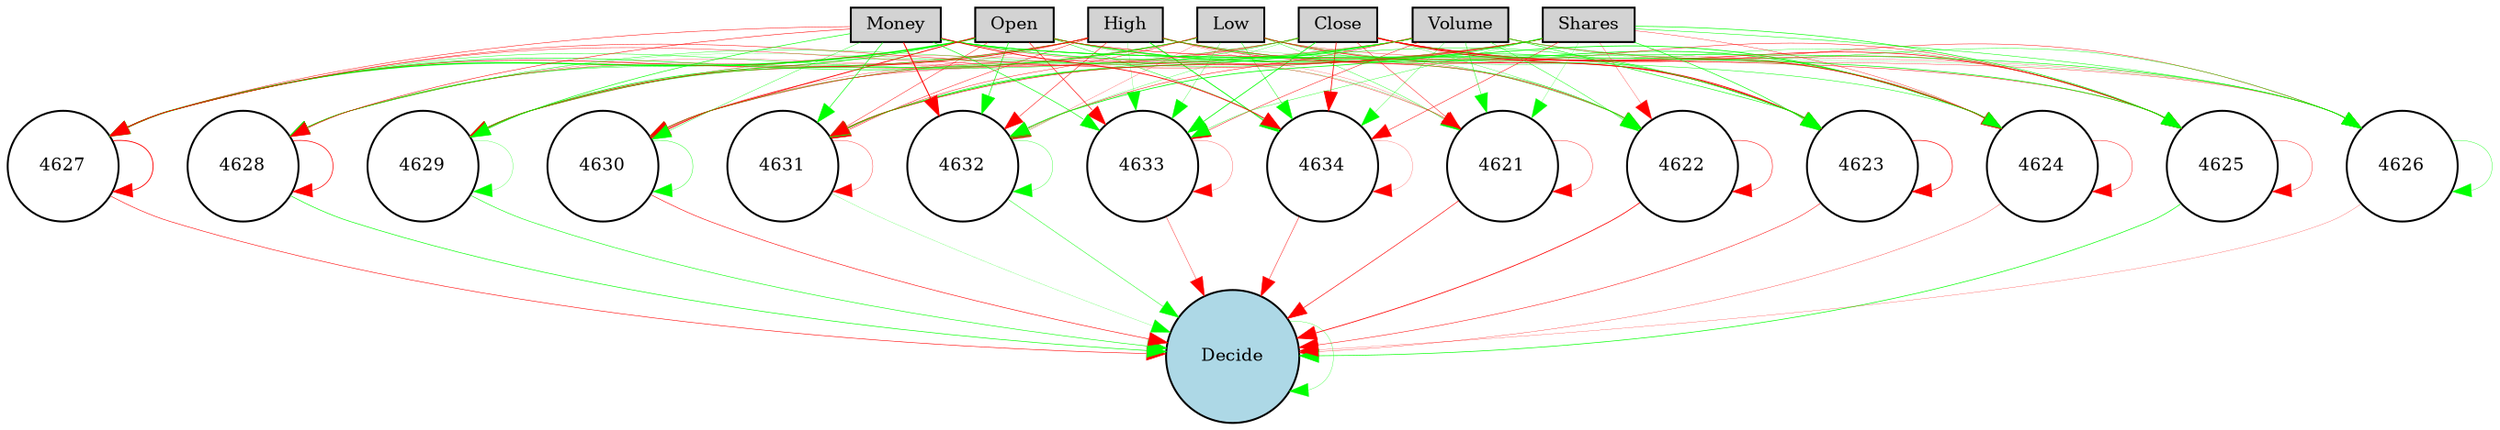 digraph {
	node [fontsize=9 height=0.2 shape=circle width=0.2]
	Open [fillcolor=lightgray shape=box style=filled]
	High [fillcolor=lightgray shape=box style=filled]
	Low [fillcolor=lightgray shape=box style=filled]
	Close [fillcolor=lightgray shape=box style=filled]
	Volume [fillcolor=lightgray shape=box style=filled]
	Shares [fillcolor=lightgray shape=box style=filled]
	Money [fillcolor=lightgray shape=box style=filled]
	Decide [fillcolor=lightblue style=filled]
	4621 [fillcolor=white style=filled]
	4622 [fillcolor=white style=filled]
	4623 [fillcolor=white style=filled]
	4624 [fillcolor=white style=filled]
	4625 [fillcolor=white style=filled]
	4626 [fillcolor=white style=filled]
	4627 [fillcolor=white style=filled]
	4628 [fillcolor=white style=filled]
	4629 [fillcolor=white style=filled]
	4630 [fillcolor=white style=filled]
	4631 [fillcolor=white style=filled]
	4632 [fillcolor=white style=filled]
	4633 [fillcolor=white style=filled]
	4634 [fillcolor=white style=filled]
	Open -> 4621 [color=green penwidth=0.11046631007949757 style=solid]
	Open -> 4622 [color=red penwidth=0.13806806005882472 style=solid]
	Open -> 4623 [color=green penwidth=0.31806668197913757 style=solid]
	Open -> 4624 [color=green penwidth=0.4049927528984665 style=solid]
	Open -> 4625 [color=red penwidth=0.23852061008364503 style=solid]
	Open -> 4626 [color=red penwidth=0.12158863552319761 style=solid]
	Open -> 4627 [color=green penwidth=0.6742416564191973 style=solid]
	Open -> 4628 [color=green penwidth=0.211671561444178 style=solid]
	Open -> 4629 [color=green penwidth=0.37926760835950946 style=solid]
	Open -> 4630 [color=red penwidth=0.4549397234639092 style=solid]
	Open -> 4631 [color=red penwidth=0.2231690372491986 style=solid]
	Open -> 4632 [color=green penwidth=0.32970847950148785 style=solid]
	Open -> 4633 [color=red penwidth=0.31331369601813996 style=solid]
	Open -> 4634 [color=green penwidth=0.24449923273266813 style=solid]
	High -> 4621 [color=red penwidth=0.10748101526681508 style=solid]
	High -> 4622 [color=red penwidth=0.3055937989527828 style=solid]
	High -> 4623 [color=green penwidth=0.1264344222493846 style=solid]
	High -> 4624 [color=green penwidth=0.37407284662341433 style=solid]
	High -> 4625 [color=red penwidth=0.22891210998646147 style=solid]
	High -> 4626 [color=green penwidth=0.10142260248182104 style=solid]
	High -> 4627 [color=red penwidth=0.3059158680885713 style=solid]
	High -> 4628 [color=green penwidth=0.2561339342194572 style=solid]
	High -> 4629 [color=red penwidth=0.40926644075369245 style=solid]
	High -> 4630 [color=red penwidth=0.14476613231552388 style=solid]
	High -> 4631 [color=red penwidth=0.22781318658497582 style=solid]
	High -> 4632 [color=red penwidth=0.2562991866789397 style=solid]
	High -> 4633 [color=green penwidth=0.10796184995557165 style=solid]
	High -> 4634 [color=green penwidth=0.44025541885043906 style=solid]
	Low -> 4621 [color=green penwidth=0.1908593308446388 style=solid]
	Low -> 4622 [color=green penwidth=0.1935529368049789 style=solid]
	Low -> 4623 [color=red penwidth=0.3513940354080225 style=solid]
	Low -> 4624 [color=red penwidth=0.11085147537614484 style=solid]
	Low -> 4625 [color=green penwidth=0.17104832855215701 style=solid]
	Low -> 4626 [color=red penwidth=0.1702132622630704 style=solid]
	Low -> 4627 [color=green penwidth=0.3031551245618245 style=solid]
	Low -> 4628 [color=red penwidth=0.17158301992315733 style=solid]
	Low -> 4629 [color=green penwidth=0.3436521715029233 style=solid]
	Low -> 4630 [color=red penwidth=0.11598422890480344 style=solid]
	Low -> 4631 [color=red penwidth=0.21670730114820275 style=solid]
	Low -> 4632 [color=red penwidth=0.11909146336331014 style=solid]
	Low -> 4633 [color=green penwidth=0.1462706471897803 style=solid]
	Low -> 4634 [color=green penwidth=0.22425403379050746 style=solid]
	Close -> 4621 [color=red penwidth=0.22479257896315663 style=solid]
	Close -> 4622 [color=green penwidth=0.159617757645948 style=solid]
	Close -> 4623 [color=red penwidth=0.44766476868575267 style=solid]
	Close -> 4624 [color=red penwidth=0.4626905603592142 style=solid]
	Close -> 4625 [color=red penwidth=0.3450718553599187 style=solid]
	Close -> 4626 [color=red penwidth=0.2266626439502826 style=solid]
	Close -> 4627 [color=green penwidth=0.21602225446728696 style=solid]
	Close -> 4628 [color=red penwidth=0.12468184837026797 style=solid]
	Close -> 4629 [color=red penwidth=0.10877029930168994 style=solid]
	Close -> 4630 [color=red penwidth=0.16517361924927315 style=solid]
	Close -> 4631 [color=green penwidth=0.24728361677221003 style=solid]
	Close -> 4632 [color=green penwidth=0.14691005849832114 style=solid]
	Close -> 4633 [color=green penwidth=0.3885132692479 style=solid]
	Close -> 4634 [color=red penwidth=0.3990954233587216 style=solid]
	Volume -> 4621 [color=green penwidth=0.22775695678148425 style=solid]
	Volume -> 4622 [color=green penwidth=0.23410875858769106 style=solid]
	Volume -> 4623 [color=green penwidth=0.2977822436633098 style=solid]
	Volume -> 4624 [color=green penwidth=0.13087828270374058 style=solid]
	Volume -> 4625 [color=red penwidth=0.2344658658956374 style=solid]
	Volume -> 4626 [color=green penwidth=0.20926181594644722 style=solid]
	Volume -> 4627 [color=red penwidth=0.2021915026945586 style=solid]
	Volume -> 4628 [color=green penwidth=0.10404208059183966 style=solid]
	Volume -> 4629 [color=green penwidth=0.17293626990282668 style=solid]
	Volume -> 4630 [color=green penwidth=0.24921868179460557 style=solid]
	Volume -> 4631 [color=green penwidth=0.48366918588565133 style=solid]
	Volume -> 4632 [color=red penwidth=0.24794589739242956 style=solid]
	Volume -> 4633 [color=red penwidth=0.2353624273332734 style=solid]
	Volume -> 4634 [color=green penwidth=0.16195009537398128 style=solid]
	Shares -> 4621 [color=green penwidth=0.12269029988933475 style=solid]
	Shares -> 4622 [color=red penwidth=0.14163829302149267 style=solid]
	Shares -> 4623 [color=green penwidth=0.3175644196683849 style=solid]
	Shares -> 4624 [color=red penwidth=0.18260898446364016 style=solid]
	Shares -> 4625 [color=green penwidth=0.32543959828824387 style=solid]
	Shares -> 4626 [color=green penwidth=0.25158747069488563 style=solid]
	Shares -> 4627 [color=red penwidth=0.23854974167561685 style=solid]
	Shares -> 4628 [color=green penwidth=0.19104340802956765 style=solid]
	Shares -> 4629 [color=red penwidth=0.12717831874914376 style=solid]
	Shares -> 4630 [color=red penwidth=0.20957545704717706 style=solid]
	Shares -> 4631 [color=red penwidth=0.2675509633250377 style=solid]
	Shares -> 4632 [color=green penwidth=0.39027436976846064 style=solid]
	Shares -> 4633 [color=green penwidth=0.18775209054307893 style=solid]
	Shares -> 4634 [color=red penwidth=0.24883939269522082 style=solid]
	Money -> 4621 [color=red penwidth=0.1755474361270748 style=solid]
	Money -> 4622 [color=green penwidth=0.190792593145447 style=solid]
	Money -> 4623 [color=green penwidth=0.25620077401049135 style=solid]
	Money -> 4624 [color=green penwidth=0.24464494679345755 style=solid]
	Money -> 4625 [color=green penwidth=0.3466787354149777 style=solid]
	Money -> 4626 [color=green penwidth=0.3108613387411757 style=solid]
	Money -> 4627 [color=red penwidth=0.2448164308770335 style=solid]
	Money -> 4628 [color=red penwidth=0.2645798516925505 style=solid]
	Money -> 4629 [color=green penwidth=0.3208086852182115 style=solid]
	Money -> 4630 [color=green penwidth=0.18787131845758148 style=solid]
	Money -> 4631 [color=green penwidth=0.309474566512713 style=solid]
	Money -> 4632 [color=red penwidth=0.5212990691967074 style=solid]
	Money -> 4633 [color=green penwidth=0.3187539039353361 style=solid]
	Money -> 4634 [color=red penwidth=0.4200112124693569 style=solid]
	4621 -> Decide [color=red penwidth=0.3121351172568206 style=solid]
	4622 -> Decide [color=red penwidth=0.39832503449473844 style=solid]
	4623 -> Decide [color=red penwidth=0.2512728439423216 style=solid]
	4624 -> Decide [color=red penwidth=0.1536683300267668 style=solid]
	4625 -> Decide [color=green penwidth=0.33456199343594983 style=solid]
	4626 -> Decide [color=red penwidth=0.11966490561224752 style=solid]
	4627 -> Decide [color=red penwidth=0.28057332871904395 style=solid]
	4628 -> Decide [color=green penwidth=0.3177399186598174 style=solid]
	4629 -> Decide [color=green penwidth=0.2852628192296072 style=solid]
	4630 -> Decide [color=red penwidth=0.2883605319182558 style=solid]
	4631 -> Decide [color=green penwidth=0.10365531626387313 style=solid]
	4632 -> Decide [color=green penwidth=0.22910064509667205 style=solid]
	4633 -> Decide [color=red penwidth=0.18710434721810404 style=solid]
	4634 -> Decide [color=red penwidth=0.22395962242635675 style=solid]
	Decide -> Decide [color=green penwidth=0.1472795189708914 style=solid]
	4621 -> 4621 [color=red penwidth=0.18896657237370573 style=solid]
	4622 -> 4622 [color=red penwidth=0.2585930523953154 style=solid]
	4623 -> 4623 [color=red penwidth=0.33304070624452004 style=solid]
	4624 -> 4624 [color=red penwidth=0.21959274885124364 style=solid]
	4625 -> 4625 [color=red penwidth=0.19683322259873431 style=solid]
	4626 -> 4626 [color=green penwidth=0.17981052381566848 style=solid]
	4627 -> 4627 [color=red penwidth=0.43425434552990916 style=solid]
	4628 -> 4628 [color=red penwidth=0.35690391485512374 style=solid]
	4629 -> 4629 [color=green penwidth=0.13801264881273353 style=solid]
	4630 -> 4630 [color=green penwidth=0.19917950246920624 style=solid]
	4631 -> 4631 [color=red penwidth=0.17579090354515303 style=solid]
	4632 -> 4632 [color=green penwidth=0.16722132426485203 style=solid]
	4633 -> 4633 [color=red penwidth=0.1390935891434134 style=solid]
	4634 -> 4634 [color=red penwidth=0.11076695693665728 style=solid]
}
